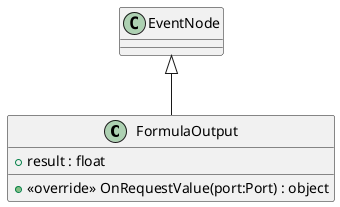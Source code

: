 @startuml
class FormulaOutput {
    + result : float
    + <<override>> OnRequestValue(port:Port) : object
}
EventNode <|-- FormulaOutput
@enduml
